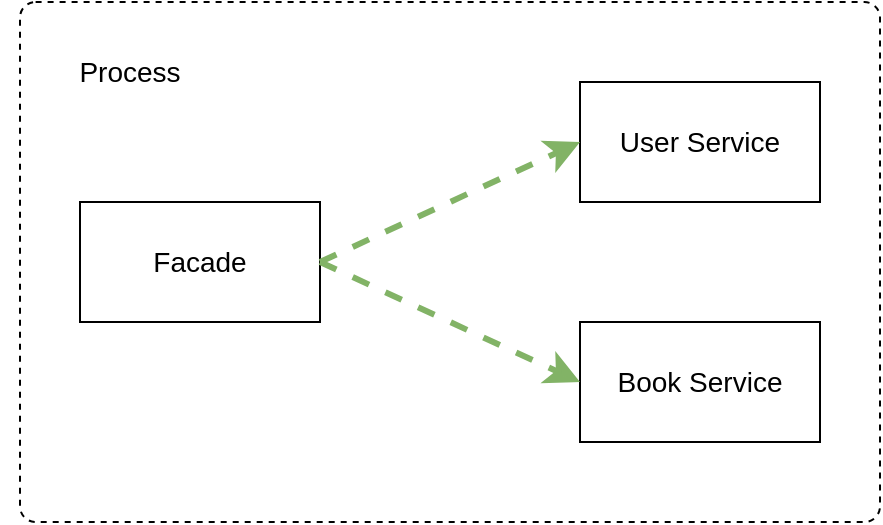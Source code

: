 <mxfile version="12.1.3" type="device" pages="1"><diagram id="x8ELzh4XNUy7_BukPCv1" name="Page-1"><mxGraphModel dx="1186" dy="663" grid="1" gridSize="10" guides="1" tooltips="1" connect="1" arrows="1" fold="1" page="1" pageScale="1" pageWidth="850" pageHeight="1100" math="0" shadow="0"><root><mxCell id="0"/><mxCell id="1" parent="0"/><mxCell id="Op5pIzVoKzDk3pZt2YNz-7" value="" style="rounded=1;whiteSpace=wrap;html=1;arcSize=3;dashed=1;" vertex="1" parent="1"><mxGeometry x="200" y="180" width="430" height="260" as="geometry"/></mxCell><mxCell id="j3lV0G7D7t4SHeQdgXaM-1" value="&lt;font style=&quot;font-size: 14px&quot;&gt;Facade&lt;/font&gt;" style="rounded=0;whiteSpace=wrap;html=1;" parent="1" vertex="1"><mxGeometry x="230" y="280" width="120" height="60" as="geometry"/></mxCell><mxCell id="j3lV0G7D7t4SHeQdgXaM-2" value="&lt;font style=&quot;font-size: 14px&quot;&gt;User Service&lt;/font&gt;" style="rounded=0;whiteSpace=wrap;html=1;" parent="1" vertex="1"><mxGeometry x="480" y="220" width="120" height="60" as="geometry"/></mxCell><mxCell id="j3lV0G7D7t4SHeQdgXaM-3" value="&lt;font style=&quot;font-size: 14px&quot;&gt;Book Service&lt;/font&gt;" style="rounded=0;whiteSpace=wrap;html=1;" parent="1" vertex="1"><mxGeometry x="480" y="340" width="120" height="60" as="geometry"/></mxCell><mxCell id="Op5pIzVoKzDk3pZt2YNz-3" value="" style="endArrow=classic;html=1;strokeWidth=3;fillColor=#d5e8d4;exitX=1;exitY=0.5;exitDx=0;exitDy=0;entryX=0;entryY=0.5;entryDx=0;entryDy=0;dashed=1;endSize=8;strokeColor=#82b366;" edge="1" parent="1" source="j3lV0G7D7t4SHeQdgXaM-1" target="j3lV0G7D7t4SHeQdgXaM-2"><mxGeometry width="50" height="50" relative="1" as="geometry"><mxPoint x="230" y="470" as="sourcePoint"/><mxPoint x="280" y="420" as="targetPoint"/></mxGeometry></mxCell><mxCell id="Op5pIzVoKzDk3pZt2YNz-6" value="" style="endArrow=classic;html=1;strokeWidth=3;fillColor=#d5e8d4;exitX=1;exitY=0.5;exitDx=0;exitDy=0;entryX=0;entryY=0.5;entryDx=0;entryDy=0;dashed=1;endSize=8;strokeColor=#82b366;" edge="1" parent="1" source="j3lV0G7D7t4SHeQdgXaM-1" target="j3lV0G7D7t4SHeQdgXaM-3"><mxGeometry width="50" height="50" relative="1" as="geometry"><mxPoint x="360" y="320" as="sourcePoint"/><mxPoint x="490" y="260" as="targetPoint"/></mxGeometry></mxCell><mxCell id="Op5pIzVoKzDk3pZt2YNz-8" value="&lt;font style=&quot;font-size: 14px&quot;&gt;Process&lt;/font&gt;" style="text;html=1;strokeColor=none;fillColor=none;align=center;verticalAlign=middle;whiteSpace=wrap;rounded=0;" vertex="1" parent="1"><mxGeometry x="190" y="200" width="130" height="30" as="geometry"/></mxCell></root></mxGraphModel></diagram></mxfile>